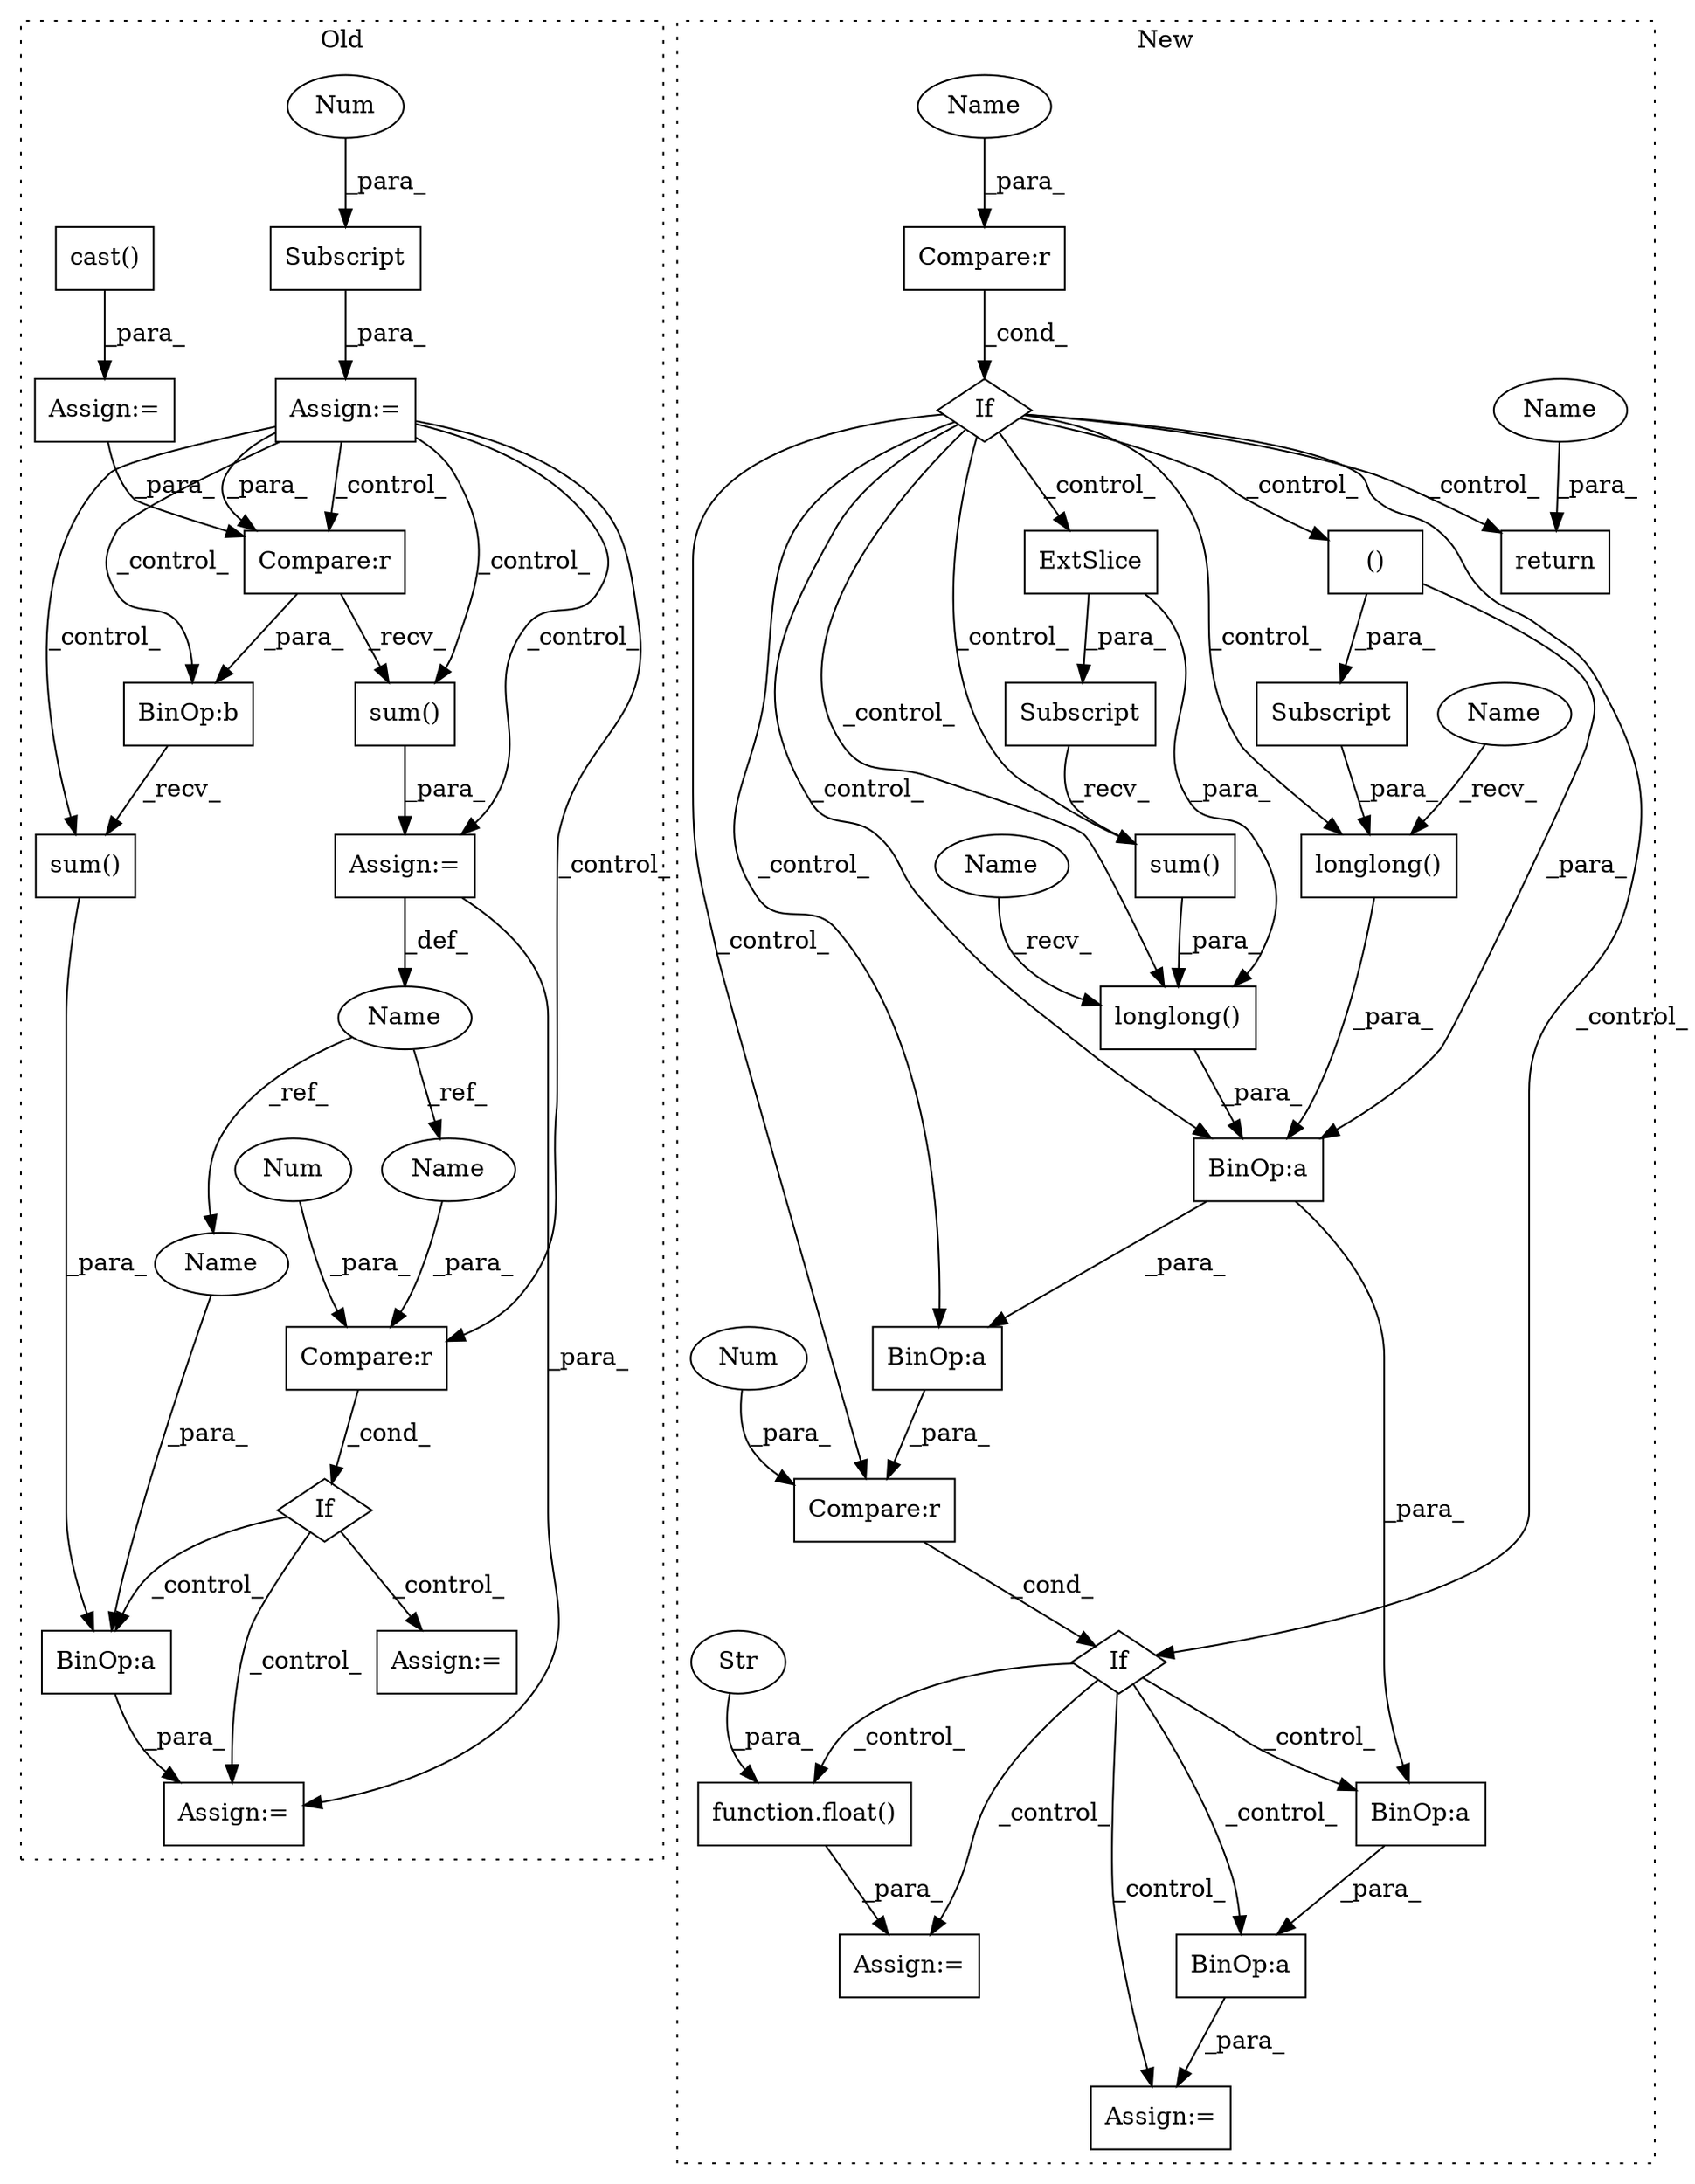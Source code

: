 digraph G {
subgraph cluster0 {
1 [label="cast()" a="75" s="2085,2109" l="8,1" shape="box"];
5 [label="If" a="96" s="2383" l="3" shape="diamond"];
7 [label="sum()" a="75" s="2339" l="31" shape="box"];
11 [label="BinOp:a" a="82" s="2472" l="3" shape="box"];
13 [label="sum()" a="75" s="2287" l="31" shape="box"];
17 [label="BinOp:b" a="82" s="2297" l="3" shape="box"];
21 [label="Compare:r" a="40" s="2386" l="10" shape="box"];
22 [label="Num" a="76" s="2395" l="1" shape="ellipse"];
23 [label="Compare:r" a="40" s="2251" l="15" shape="box"];
24 [label="Name" a="87" s="2331" l="5" shape="ellipse"];
30 [label="Assign:=" a="68" s="1991" l="3" shape="box"];
31 [label="Subscript" a="63" s="1994,0" l="16,0" shape="box"];
32 [label="Num" a="76" s="2007" l="2" shape="ellipse"];
33 [label="Assign:=" a="68" s="2336" l="3" shape="box"];
34 [label="Assign:=" a="68" s="2464" l="3" shape="box"];
35 [label="Assign:=" a="68" s="2417" l="3" shape="box"];
38 [label="Assign:=" a="68" s="2082" l="3" shape="box"];
43 [label="Name" a="87" s="2386" l="5" shape="ellipse"];
44 [label="Name" a="87" s="2475" l="5" shape="ellipse"];
label = "Old";
style="dotted";
}
subgraph cluster1 {
2 [label="longlong()" a="75" s="2172,2219" l="12,1" shape="box"];
3 [label="()" a="54" s="2211" l="7" shape="box"];
4 [label="If" a="96" s="2380" l="3" shape="diamond"];
6 [label="sum()" a="75" s="2323" l="37" shape="box"];
8 [label="If" a="96" s="2032" l="3" shape="diamond"];
9 [label="BinOp:a" a="82" s="2487" l="3" shape="box"];
10 [label="longlong()" a="75" s="2311,2360" l="12,1" shape="box"];
12 [label="BinOp:a" a="82" s="2385" l="8" shape="box"];
14 [label="BinOp:a" a="82" s="2480" l="4" shape="box"];
15 [label="BinOp:a" a="82" s="2361" l="3" shape="box"];
16 [label="Subscript" a="63" s="2184,0" l="35,0" shape="box"];
18 [label="Compare:r" a="40" s="2383" l="17" shape="box"];
19 [label="Num" a="76" s="2399" l="1" shape="ellipse"];
20 [label="Subscript" a="63" s="2323,0" l="31,0" shape="box"];
25 [label="Compare:r" a="40" s="2035" l="29" shape="box"];
26 [label="return" a="93" s="2078" l="7" shape="box"];
27 [label="function.float()" a="75" s="2424,2435" l="6,1" shape="box"];
28 [label="Str" a="66" s="2430" l="5" shape="ellipse"];
29 [label="ExtSlice" a="85" s="2323" l="4" shape="box"];
36 [label="Assign:=" a="68" s="2421" l="3" shape="box"];
37 [label="Assign:=" a="68" s="2474" l="3" shape="box"];
39 [label="Name" a="87" s="2085" l="4" shape="ellipse"];
40 [label="Name" a="87" s="2060" l="4" shape="ellipse"];
41 [label="Name" a="87" s="2311" l="2" shape="ellipse"];
42 [label="Name" a="87" s="2172" l="2" shape="ellipse"];
label = "New";
style="dotted";
}
1 -> 38 [label="_para_"];
2 -> 15 [label="_para_"];
3 -> 16 [label="_para_"];
3 -> 15 [label="_para_"];
4 -> 9 [label="_control_"];
4 -> 14 [label="_control_"];
4 -> 27 [label="_control_"];
4 -> 36 [label="_control_"];
4 -> 37 [label="_control_"];
5 -> 35 [label="_control_"];
5 -> 34 [label="_control_"];
5 -> 11 [label="_control_"];
6 -> 10 [label="_para_"];
7 -> 33 [label="_para_"];
8 -> 15 [label="_control_"];
8 -> 4 [label="_control_"];
8 -> 3 [label="_control_"];
8 -> 6 [label="_control_"];
8 -> 2 [label="_control_"];
8 -> 18 [label="_control_"];
8 -> 10 [label="_control_"];
8 -> 12 [label="_control_"];
8 -> 29 [label="_control_"];
8 -> 26 [label="_control_"];
9 -> 14 [label="_para_"];
10 -> 15 [label="_para_"];
11 -> 34 [label="_para_"];
12 -> 18 [label="_para_"];
13 -> 11 [label="_para_"];
14 -> 37 [label="_para_"];
15 -> 9 [label="_para_"];
15 -> 12 [label="_para_"];
16 -> 2 [label="_para_"];
17 -> 13 [label="_recv_"];
18 -> 4 [label="_cond_"];
19 -> 18 [label="_para_"];
20 -> 6 [label="_recv_"];
21 -> 5 [label="_cond_"];
22 -> 21 [label="_para_"];
23 -> 7 [label="_recv_"];
23 -> 17 [label="_para_"];
24 -> 43 [label="_ref_"];
24 -> 44 [label="_ref_"];
25 -> 8 [label="_cond_"];
27 -> 36 [label="_para_"];
28 -> 27 [label="_para_"];
29 -> 10 [label="_para_"];
29 -> 20 [label="_para_"];
30 -> 23 [label="_para_"];
30 -> 33 [label="_control_"];
30 -> 7 [label="_control_"];
30 -> 13 [label="_control_"];
30 -> 17 [label="_control_"];
30 -> 23 [label="_control_"];
30 -> 21 [label="_control_"];
31 -> 30 [label="_para_"];
32 -> 31 [label="_para_"];
33 -> 24 [label="_def_"];
33 -> 34 [label="_para_"];
38 -> 23 [label="_para_"];
39 -> 26 [label="_para_"];
40 -> 25 [label="_para_"];
41 -> 10 [label="_recv_"];
42 -> 2 [label="_recv_"];
43 -> 21 [label="_para_"];
44 -> 11 [label="_para_"];
}
